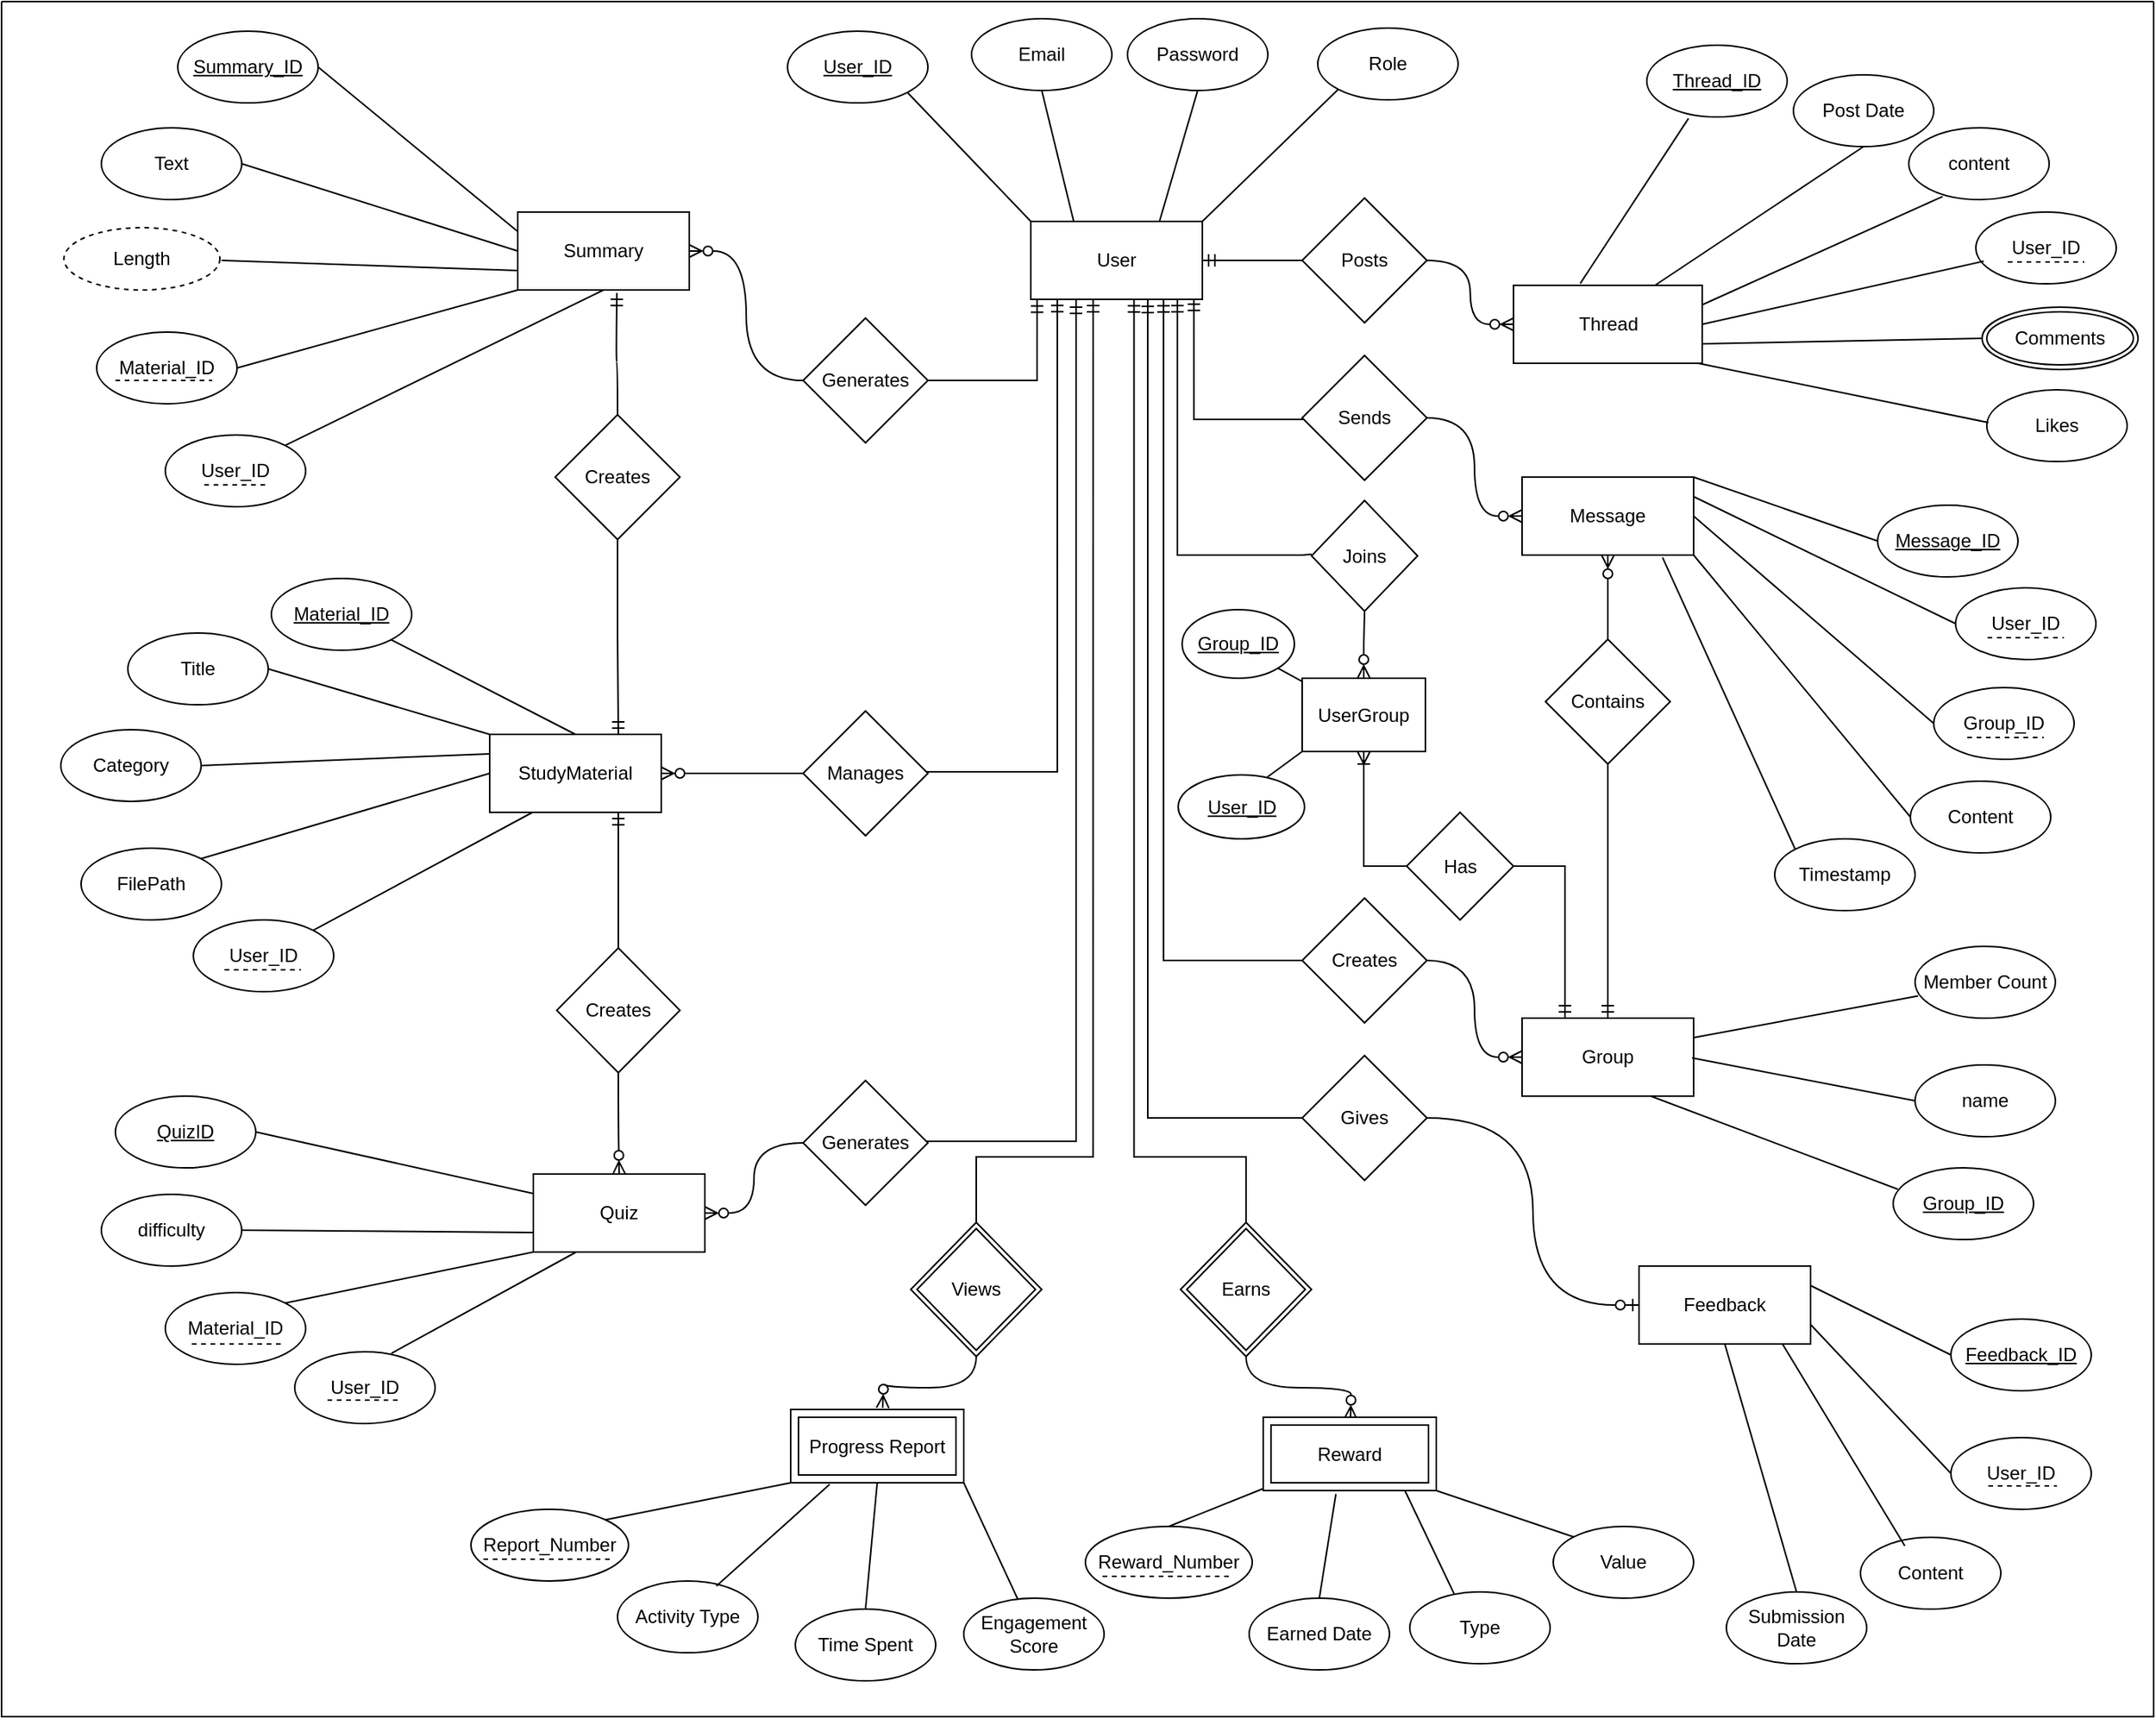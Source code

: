 <mxfile version="26.2.14">
  <diagram id="R2lEEEUBdFMjLlhIrx00" name="Page-1">
    <mxGraphModel dx="1892" dy="562" grid="0" gridSize="10" guides="1" tooltips="1" connect="1" arrows="1" fold="1" page="1" pageScale="1" pageWidth="850" pageHeight="1100" math="0" shadow="0" extFonts="Permanent Marker^https://fonts.googleapis.com/css?family=Permanent+Marker">
      <root>
        <mxCell id="0" />
        <mxCell id="1" parent="0" />
        <mxCell id="jKXEdhJsQPB0T8cpcpmc-20" style="edgeStyle=orthogonalEdgeStyle;rounded=0;orthogonalLoop=1;jettySize=auto;html=1;entryX=0.906;entryY=0.476;entryDx=0;entryDy=0;startArrow=ERmandOne;startFill=0;endArrow=none;endFill=0;exitX=0.136;exitY=1.017;exitDx=0;exitDy=0;exitPerimeter=0;entryPerimeter=0;" parent="1" target="jKXEdhJsQPB0T8cpcpmc-10" edge="1">
          <mxGeometry relative="1" as="geometry">
            <mxPoint x="-23.04" y="190.85" as="sourcePoint" />
            <mxPoint x="-108" y="510" as="targetPoint" />
            <Array as="points">
              <mxPoint x="-23" y="494" />
              <mxPoint x="-108" y="494" />
            </Array>
          </mxGeometry>
        </mxCell>
        <mxCell id="jKXEdhJsQPB0T8cpcpmc-22" style="edgeStyle=orthogonalEdgeStyle;rounded=0;orthogonalLoop=1;jettySize=auto;html=1;exitX=0.182;exitY=1.006;exitDx=0;exitDy=0;entryX=1;entryY=0.5;entryDx=0;entryDy=0;startArrow=ERmandOne;startFill=0;exitPerimeter=0;endArrow=none;endFill=0;" parent="1" edge="1">
          <mxGeometry relative="1" as="geometry">
            <Array as="points">
              <mxPoint x="-36" y="243" />
            </Array>
            <mxPoint x="-35.98" y="191.3" as="sourcePoint" />
            <mxPoint x="-120" y="243" as="targetPoint" />
          </mxGeometry>
        </mxCell>
        <mxCell id="jKXEdhJsQPB0T8cpcpmc-26" style="edgeStyle=orthogonalEdgeStyle;rounded=0;orthogonalLoop=1;jettySize=auto;html=1;exitX=0.878;exitY=0.983;exitDx=0;exitDy=0;startArrow=ERmandOne;startFill=0;endArrow=none;endFill=0;exitPerimeter=0;entryX=0;entryY=0.5;entryDx=0;entryDy=0;" parent="1" target="jKXEdhJsQPB0T8cpcpmc-11" edge="1">
          <mxGeometry relative="1" as="geometry">
            <mxPoint x="64.58" y="190.15" as="sourcePoint" />
            <mxPoint x="129" y="270" as="targetPoint" />
            <Array as="points">
              <mxPoint x="65" y="268" />
            </Array>
          </mxGeometry>
        </mxCell>
        <mxCell id="jKXEdhJsQPB0T8cpcpmc-28" style="edgeStyle=orthogonalEdgeStyle;rounded=0;orthogonalLoop=1;jettySize=auto;html=1;exitX=0.819;exitY=1.003;exitDx=0;exitDy=0;exitPerimeter=0;startArrow=ERmandOne;startFill=0;endArrow=none;endFill=0;" parent="1" target="jKXEdhJsQPB0T8cpcpmc-14" edge="1">
          <mxGeometry relative="1" as="geometry">
            <Array as="points">
              <mxPoint x="45" y="615" />
            </Array>
            <mxPoint x="45.09" y="191.15" as="sourcePoint" />
            <mxPoint x="125" y="615" as="targetPoint" />
          </mxGeometry>
        </mxCell>
        <mxCell id="jKXEdhJsQPB0T8cpcpmc-30" style="edgeStyle=orthogonalEdgeStyle;rounded=0;orthogonalLoop=1;jettySize=auto;html=1;startArrow=ERmandOne;startFill=0;endArrow=none;endFill=0;entryX=1;entryY=0;entryDx=0;entryDy=0;exitX=0.25;exitY=1;exitDx=0;exitDy=0;" parent="1" edge="1">
          <mxGeometry relative="1" as="geometry">
            <Array as="points">
              <mxPoint x="-13" y="190" />
              <mxPoint x="-11" y="190" />
              <mxPoint x="-11" y="731" />
              <mxPoint x="-137" y="731" />
            </Array>
            <mxPoint x="-11" y="204" as="sourcePoint" />
            <mxPoint x="-138" y="734" as="targetPoint" />
          </mxGeometry>
        </mxCell>
        <mxCell id="jKXEdhJsQPB0T8cpcpmc-31" style="edgeStyle=orthogonalEdgeStyle;rounded=0;orthogonalLoop=1;jettySize=auto;html=1;exitX=0.727;exitY=1.01;exitDx=0;exitDy=0;startArrow=ERmandOne;startFill=0;endArrow=none;endFill=0;exitPerimeter=0;" parent="1" target="jKXEdhJsQPB0T8cpcpmc-18" edge="1">
          <mxGeometry relative="1" as="geometry">
            <mxPoint x="34.97" y="191.5" as="sourcePoint" />
            <mxPoint x="129" y="718" as="targetPoint" />
            <Array as="points">
              <mxPoint x="35" y="716" />
            </Array>
          </mxGeometry>
        </mxCell>
        <mxCell id="jKXEdhJsQPB0T8cpcpmc-33" style="edgeStyle=orthogonalEdgeStyle;rounded=0;orthogonalLoop=1;jettySize=auto;html=1;entryX=0.5;entryY=0;entryDx=0;entryDy=0;startArrow=ERmandOne;startFill=0;exitX=0.363;exitY=1;exitDx=0;exitDy=0;endArrow=none;endFill=0;exitPerimeter=0;" parent="1" source="jKXEdhJsQPB0T8cpcpmc-1" target="VznqwO-0SXFQ0k9bwNJa-7" edge="1">
          <mxGeometry relative="1" as="geometry">
            <Array as="points">
              <mxPoint y="741" />
              <mxPoint x="-75" y="741" />
              <mxPoint x="-75" y="783" />
            </Array>
            <mxPoint y="195" as="sourcePoint" />
            <mxPoint x="-75" y="781" as="targetPoint" />
          </mxGeometry>
        </mxCell>
        <mxCell id="jKXEdhJsQPB0T8cpcpmc-34" style="edgeStyle=orthogonalEdgeStyle;rounded=0;orthogonalLoop=1;jettySize=auto;html=1;exitX=0.638;exitY=1.003;exitDx=0;exitDy=0;startArrow=ERmandOne;startFill=0;endArrow=none;endFill=0;exitPerimeter=0;" parent="1" edge="1">
          <mxGeometry relative="1" as="geometry">
            <Array as="points">
              <mxPoint x="26" y="741" />
              <mxPoint x="98" y="741" />
            </Array>
            <mxPoint x="26.18" y="191.15" as="sourcePoint" />
            <mxPoint x="98" y="783" as="targetPoint" />
          </mxGeometry>
        </mxCell>
        <mxCell id="jKXEdhJsQPB0T8cpcpmc-1" value="User" style="rounded=0;whiteSpace=wrap;html=1;" parent="1" vertex="1">
          <mxGeometry x="-40" y="141" width="110" height="50" as="geometry" />
        </mxCell>
        <mxCell id="jKXEdhJsQPB0T8cpcpmc-4" value="Message" style="rounded=0;whiteSpace=wrap;html=1;" parent="1" vertex="1">
          <mxGeometry x="275" y="305" width="110" height="50" as="geometry" />
        </mxCell>
        <mxCell id="O_Xi7BPwdJG2Z4PgSkja-32" style="edgeStyle=orthogonalEdgeStyle;rounded=0;orthogonalLoop=1;jettySize=auto;html=1;endArrow=ERmandOne;endFill=0;" parent="1" source="O_Xi7BPwdJG2Z4PgSkja-31" target="jKXEdhJsQPB0T8cpcpmc-5" edge="1">
          <mxGeometry relative="1" as="geometry" />
        </mxCell>
        <mxCell id="jKXEdhJsQPB0T8cpcpmc-5" value="Group" style="rounded=0;whiteSpace=wrap;html=1;" parent="1" vertex="1">
          <mxGeometry x="275" y="652" width="110" height="50" as="geometry" />
        </mxCell>
        <mxCell id="jKXEdhJsQPB0T8cpcpmc-6" value="Feedback" style="rounded=0;whiteSpace=wrap;html=1;" parent="1" vertex="1">
          <mxGeometry x="350" y="811" width="110" height="50" as="geometry" />
        </mxCell>
        <mxCell id="jKXEdhJsQPB0T8cpcpmc-7" value="Quiz" style="rounded=0;whiteSpace=wrap;html=1;" parent="1" vertex="1">
          <mxGeometry x="-359" y="752" width="110" height="50" as="geometry" />
        </mxCell>
        <mxCell id="jKXEdhJsQPB0T8cpcpmc-21" style="edgeStyle=orthogonalEdgeStyle;curved=1;rounded=0;orthogonalLoop=1;jettySize=auto;html=1;exitX=0;exitY=0.5;exitDx=0;exitDy=0;entryX=1;entryY=0.5;entryDx=0;entryDy=0;endArrow=ERzeroToMany;endFill=0;" parent="1" source="jKXEdhJsQPB0T8cpcpmc-10" target="jKXEdhJsQPB0T8cpcpmc-2" edge="1">
          <mxGeometry relative="1" as="geometry" />
        </mxCell>
        <mxCell id="jKXEdhJsQPB0T8cpcpmc-10" value="Manages" style="rhombus;whiteSpace=wrap;html=1;" parent="1" vertex="1">
          <mxGeometry x="-186" y="455" width="80" height="80" as="geometry" />
        </mxCell>
        <mxCell id="jKXEdhJsQPB0T8cpcpmc-27" style="edgeStyle=orthogonalEdgeStyle;curved=1;rounded=0;orthogonalLoop=1;jettySize=auto;html=1;exitX=1;exitY=0.5;exitDx=0;exitDy=0;entryX=0;entryY=0.5;entryDx=0;entryDy=0;endArrow=ERzeroToMany;endFill=0;" parent="1" source="jKXEdhJsQPB0T8cpcpmc-11" target="jKXEdhJsQPB0T8cpcpmc-4" edge="1">
          <mxGeometry relative="1" as="geometry" />
        </mxCell>
        <mxCell id="jKXEdhJsQPB0T8cpcpmc-11" value="Sends" style="rhombus;whiteSpace=wrap;html=1;" parent="1" vertex="1">
          <mxGeometry x="134" y="227" width="80" height="80" as="geometry" />
        </mxCell>
        <mxCell id="jKXEdhJsQPB0T8cpcpmc-40" style="edgeStyle=orthogonalEdgeStyle;curved=1;rounded=0;orthogonalLoop=1;jettySize=auto;html=1;exitX=0.5;exitY=1;exitDx=0;exitDy=0;entryX=0.5;entryY=0;entryDx=0;entryDy=0;endArrow=ERzeroToMany;endFill=0;" parent="1" source="jKXEdhJsQPB0T8cpcpmc-12" target="jKXEdhJsQPB0T8cpcpmc-7" edge="1">
          <mxGeometry relative="1" as="geometry" />
        </mxCell>
        <mxCell id="jKXEdhJsQPB0T8cpcpmc-12" value="Creates" style="rhombus;whiteSpace=wrap;html=1;" parent="1" vertex="1">
          <mxGeometry x="-344" y="607" width="79" height="80" as="geometry" />
        </mxCell>
        <mxCell id="O_Xi7BPwdJG2Z4PgSkja-25" style="edgeStyle=orthogonalEdgeStyle;rounded=0;orthogonalLoop=1;jettySize=auto;html=1;entryX=0.75;entryY=0;entryDx=0;entryDy=0;endArrow=ERmandOne;endFill=0;exitX=0.5;exitY=1;exitDx=0;exitDy=0;" parent="1" source="jKXEdhJsQPB0T8cpcpmc-13" target="jKXEdhJsQPB0T8cpcpmc-2" edge="1">
          <mxGeometry relative="1" as="geometry">
            <mxPoint x="-238.286" y="321.952" as="targetPoint" />
          </mxGeometry>
        </mxCell>
        <mxCell id="jKXEdhJsQPB0T8cpcpmc-13" value="Creates" style="rhombus;whiteSpace=wrap;html=1;" parent="1" vertex="1">
          <mxGeometry x="-345" y="265" width="80" height="80" as="geometry" />
        </mxCell>
        <mxCell id="jKXEdhJsQPB0T8cpcpmc-29" style="edgeStyle=orthogonalEdgeStyle;curved=1;rounded=0;orthogonalLoop=1;jettySize=auto;html=1;exitX=1;exitY=0.5;exitDx=0;exitDy=0;entryX=0;entryY=0.5;entryDx=0;entryDy=0;endArrow=ERzeroToMany;endFill=0;" parent="1" source="jKXEdhJsQPB0T8cpcpmc-14" target="jKXEdhJsQPB0T8cpcpmc-5" edge="1">
          <mxGeometry relative="1" as="geometry" />
        </mxCell>
        <mxCell id="jKXEdhJsQPB0T8cpcpmc-14" value="Creates" style="rhombus;whiteSpace=wrap;html=1;" parent="1" vertex="1">
          <mxGeometry x="134" y="575" width="80" height="80" as="geometry" />
        </mxCell>
        <mxCell id="jKXEdhJsQPB0T8cpcpmc-23" style="edgeStyle=orthogonalEdgeStyle;curved=1;rounded=0;orthogonalLoop=1;jettySize=auto;html=1;exitX=0;exitY=0.5;exitDx=0;exitDy=0;entryX=1;entryY=0.5;entryDx=0;entryDy=0;endArrow=ERzeroToMany;endFill=0;" parent="1" source="jKXEdhJsQPB0T8cpcpmc-15" target="jKXEdhJsQPB0T8cpcpmc-3" edge="1">
          <mxGeometry relative="1" as="geometry" />
        </mxCell>
        <mxCell id="jKXEdhJsQPB0T8cpcpmc-15" value="Generates" style="rhombus;whiteSpace=wrap;html=1;" parent="1" vertex="1">
          <mxGeometry x="-186" y="203" width="80" height="80" as="geometry" />
        </mxCell>
        <mxCell id="jKXEdhJsQPB0T8cpcpmc-36" style="edgeStyle=orthogonalEdgeStyle;curved=1;rounded=0;orthogonalLoop=1;jettySize=auto;html=1;exitX=0.5;exitY=1;exitDx=0;exitDy=0;entryX=0.5;entryY=0;entryDx=0;entryDy=0;endArrow=ERzeroToMany;endFill=0;" parent="1" source="VznqwO-0SXFQ0k9bwNJa-7" edge="1">
          <mxGeometry relative="1" as="geometry">
            <mxPoint x="-75" y="861" as="sourcePoint" />
            <mxPoint x="-135" y="902" as="targetPoint" />
          </mxGeometry>
        </mxCell>
        <mxCell id="jKXEdhJsQPB0T8cpcpmc-41" style="edgeStyle=orthogonalEdgeStyle;curved=1;rounded=0;orthogonalLoop=1;jettySize=auto;html=1;exitX=0;exitY=0.5;exitDx=0;exitDy=0;entryX=1;entryY=0.5;entryDx=0;entryDy=0;endArrow=ERzeroToMany;endFill=0;" parent="1" source="jKXEdhJsQPB0T8cpcpmc-17" target="jKXEdhJsQPB0T8cpcpmc-7" edge="1">
          <mxGeometry relative="1" as="geometry" />
        </mxCell>
        <mxCell id="jKXEdhJsQPB0T8cpcpmc-17" value="Generates" style="rhombus;whiteSpace=wrap;html=1;" parent="1" vertex="1">
          <mxGeometry x="-186" y="692" width="80" height="80" as="geometry" />
        </mxCell>
        <mxCell id="jKXEdhJsQPB0T8cpcpmc-42" style="edgeStyle=orthogonalEdgeStyle;curved=1;rounded=0;orthogonalLoop=1;jettySize=auto;html=1;exitX=1;exitY=0.5;exitDx=0;exitDy=0;entryX=0;entryY=0.5;entryDx=0;entryDy=0;endArrow=ERzeroToOne;endFill=0;" parent="1" source="jKXEdhJsQPB0T8cpcpmc-18" target="jKXEdhJsQPB0T8cpcpmc-6" edge="1">
          <mxGeometry relative="1" as="geometry" />
        </mxCell>
        <mxCell id="jKXEdhJsQPB0T8cpcpmc-18" value="Gives" style="rhombus;whiteSpace=wrap;html=1;" parent="1" vertex="1">
          <mxGeometry x="134" y="676" width="80" height="80" as="geometry" />
        </mxCell>
        <mxCell id="jKXEdhJsQPB0T8cpcpmc-35" style="edgeStyle=orthogonalEdgeStyle;curved=1;rounded=0;orthogonalLoop=1;jettySize=auto;html=1;exitX=0.5;exitY=1;exitDx=0;exitDy=0;entryX=0.5;entryY=0;entryDx=0;entryDy=0;endArrow=ERzeroToMany;endFill=0;" parent="1" source="VznqwO-0SXFQ0k9bwNJa-6" edge="1">
          <mxGeometry relative="1" as="geometry">
            <mxPoint x="102" y="861" as="sourcePoint" />
            <mxPoint x="165" y="909" as="targetPoint" />
          </mxGeometry>
        </mxCell>
        <mxCell id="jKXEdhJsQPB0T8cpcpmc-39" style="edgeStyle=orthogonalEdgeStyle;curved=1;rounded=0;orthogonalLoop=1;jettySize=auto;html=1;exitX=0.5;exitY=0;exitDx=0;exitDy=0;entryX=0.578;entryY=1.038;entryDx=0;entryDy=0;endArrow=ERmandOne;endFill=0;entryPerimeter=0;" parent="1" source="jKXEdhJsQPB0T8cpcpmc-13" target="jKXEdhJsQPB0T8cpcpmc-3" edge="1">
          <mxGeometry relative="1" as="geometry">
            <Array as="points">
              <mxPoint x="-306" y="231" />
              <mxPoint x="-324" y="231" />
            </Array>
          </mxGeometry>
        </mxCell>
        <mxCell id="jKXEdhJsQPB0T8cpcpmc-43" value="&lt;u&gt;User_ID&lt;/u&gt;" style="ellipse;whiteSpace=wrap;html=1;" parent="1" vertex="1">
          <mxGeometry x="-196" y="19" width="90" height="46" as="geometry" />
        </mxCell>
        <mxCell id="jKXEdhJsQPB0T8cpcpmc-45" value="Email" style="ellipse;whiteSpace=wrap;html=1;" parent="1" vertex="1">
          <mxGeometry x="-78" y="11" width="90" height="46" as="geometry" />
        </mxCell>
        <mxCell id="jKXEdhJsQPB0T8cpcpmc-46" value="Password" style="ellipse;whiteSpace=wrap;html=1;" parent="1" vertex="1">
          <mxGeometry x="22" y="11" width="90" height="46" as="geometry" />
        </mxCell>
        <mxCell id="jKXEdhJsQPB0T8cpcpmc-49" value="" style="endArrow=none;html=1;rounded=0;curved=1;exitX=1;exitY=1;exitDx=0;exitDy=0;entryX=0;entryY=0;entryDx=0;entryDy=0;" parent="1" source="jKXEdhJsQPB0T8cpcpmc-43" target="jKXEdhJsQPB0T8cpcpmc-1" edge="1">
          <mxGeometry width="50" height="50" relative="1" as="geometry">
            <mxPoint x="-320" y="211" as="sourcePoint" />
            <mxPoint x="-35" y="147" as="targetPoint" />
          </mxGeometry>
        </mxCell>
        <mxCell id="jKXEdhJsQPB0T8cpcpmc-51" value="" style="endArrow=none;html=1;rounded=0;curved=1;exitX=0.5;exitY=1;exitDx=0;exitDy=0;entryX=0.25;entryY=0;entryDx=0;entryDy=0;" parent="1" source="jKXEdhJsQPB0T8cpcpmc-45" target="jKXEdhJsQPB0T8cpcpmc-1" edge="1">
          <mxGeometry width="50" height="50" relative="1" as="geometry">
            <mxPoint x="-21" y="80" as="sourcePoint" />
            <mxPoint y="121" as="targetPoint" />
          </mxGeometry>
        </mxCell>
        <mxCell id="jKXEdhJsQPB0T8cpcpmc-52" value="" style="endArrow=none;html=1;rounded=0;curved=1;exitX=0.5;exitY=1;exitDx=0;exitDy=0;entryX=0.75;entryY=0;entryDx=0;entryDy=0;" parent="1" source="jKXEdhJsQPB0T8cpcpmc-46" target="jKXEdhJsQPB0T8cpcpmc-1" edge="1">
          <mxGeometry width="50" height="50" relative="1" as="geometry">
            <mxPoint x="30.9" y="55.35" as="sourcePoint" />
            <mxPoint x="30" y="121" as="targetPoint" />
          </mxGeometry>
        </mxCell>
        <mxCell id="jKXEdhJsQPB0T8cpcpmc-74" value="&lt;u&gt;QuizID&lt;/u&gt;" style="ellipse;whiteSpace=wrap;html=1;" parent="1" vertex="1">
          <mxGeometry x="-627" y="702" width="90" height="46" as="geometry" />
        </mxCell>
        <mxCell id="jKXEdhJsQPB0T8cpcpmc-75" value="difficulty" style="ellipse;whiteSpace=wrap;html=1;" parent="1" vertex="1">
          <mxGeometry x="-636" y="765" width="90" height="46" as="geometry" />
        </mxCell>
        <mxCell id="jKXEdhJsQPB0T8cpcpmc-76" value="User_ID" style="ellipse;whiteSpace=wrap;html=1;" parent="1" vertex="1">
          <mxGeometry x="-512" y="866" width="90" height="46" as="geometry" />
        </mxCell>
        <mxCell id="jKXEdhJsQPB0T8cpcpmc-77" value="Material_ID" style="ellipse;whiteSpace=wrap;html=1;" parent="1" vertex="1">
          <mxGeometry x="-595" y="828" width="90" height="46" as="geometry" />
        </mxCell>
        <mxCell id="jKXEdhJsQPB0T8cpcpmc-82" value="Time Spent" style="ellipse;whiteSpace=wrap;html=1;" parent="1" vertex="1">
          <mxGeometry x="-191" y="1031" width="90" height="46" as="geometry" />
        </mxCell>
        <mxCell id="jKXEdhJsQPB0T8cpcpmc-83" value="Report_Number" style="ellipse;whiteSpace=wrap;html=1;" parent="1" vertex="1">
          <mxGeometry x="-399" y="967" width="101" height="46" as="geometry" />
        </mxCell>
        <mxCell id="jKXEdhJsQPB0T8cpcpmc-84" value="Reward_Number" style="ellipse;whiteSpace=wrap;html=1;" parent="1" vertex="1">
          <mxGeometry x="-5" y="978" width="107" height="46" as="geometry" />
        </mxCell>
        <mxCell id="jKXEdhJsQPB0T8cpcpmc-88" value="Type" style="ellipse;whiteSpace=wrap;html=1;" parent="1" vertex="1">
          <mxGeometry x="203" y="1020" width="90" height="46" as="geometry" />
        </mxCell>
        <mxCell id="jKXEdhJsQPB0T8cpcpmc-89" value="Value" style="ellipse;whiteSpace=wrap;html=1;" parent="1" vertex="1">
          <mxGeometry x="295" y="978" width="90" height="46" as="geometry" />
        </mxCell>
        <mxCell id="jKXEdhJsQPB0T8cpcpmc-90" value="&lt;u&gt;Feedback_ID&lt;/u&gt;" style="ellipse;whiteSpace=wrap;html=1;" parent="1" vertex="1">
          <mxGeometry x="550" y="845" width="90" height="46" as="geometry" />
        </mxCell>
        <mxCell id="jKXEdhJsQPB0T8cpcpmc-91" value="User_ID" style="ellipse;whiteSpace=wrap;html=1;" parent="1" vertex="1">
          <mxGeometry x="550" y="921" width="90" height="46" as="geometry" />
        </mxCell>
        <mxCell id="jKXEdhJsQPB0T8cpcpmc-92" value="Content" style="ellipse;whiteSpace=wrap;html=1;" parent="1" vertex="1">
          <mxGeometry x="492" y="985" width="90" height="46" as="geometry" />
        </mxCell>
        <mxCell id="jKXEdhJsQPB0T8cpcpmc-93" value="Submission Date" style="ellipse;whiteSpace=wrap;html=1;" parent="1" vertex="1">
          <mxGeometry x="406" y="1020" width="90" height="46" as="geometry" />
        </mxCell>
        <mxCell id="jKXEdhJsQPB0T8cpcpmc-95" value="&lt;u&gt;Group_ID&lt;/u&gt;" style="ellipse;whiteSpace=wrap;html=1;" parent="1" vertex="1">
          <mxGeometry x="513" y="748" width="90" height="46" as="geometry" />
        </mxCell>
        <mxCell id="jKXEdhJsQPB0T8cpcpmc-96" value="name" style="ellipse;whiteSpace=wrap;html=1;" parent="1" vertex="1">
          <mxGeometry x="527" y="682" width="90" height="46" as="geometry" />
        </mxCell>
        <mxCell id="jKXEdhJsQPB0T8cpcpmc-98" value="Content" style="ellipse;whiteSpace=wrap;html=1;" parent="1" vertex="1">
          <mxGeometry x="524" y="500" width="90" height="46" as="geometry" />
        </mxCell>
        <mxCell id="jKXEdhJsQPB0T8cpcpmc-99" value="Timestamp" style="ellipse;whiteSpace=wrap;html=1;" parent="1" vertex="1">
          <mxGeometry x="437" y="537" width="90" height="46" as="geometry" />
        </mxCell>
        <mxCell id="jKXEdhJsQPB0T8cpcpmc-100" value="&lt;u&gt;Message_ID&lt;/u&gt;" style="ellipse;whiteSpace=wrap;html=1;" parent="1" vertex="1">
          <mxGeometry x="503" y="323" width="90" height="46" as="geometry" />
        </mxCell>
        <mxCell id="jKXEdhJsQPB0T8cpcpmc-102" value="Group_ID" style="ellipse;whiteSpace=wrap;html=1;" parent="1" vertex="1">
          <mxGeometry x="539" y="440" width="90" height="46" as="geometry" />
        </mxCell>
        <mxCell id="jKXEdhJsQPB0T8cpcpmc-103" value="" style="endArrow=none;html=1;rounded=0;curved=1;entryX=0;entryY=0.25;entryDx=0;entryDy=0;exitX=1;exitY=0.5;exitDx=0;exitDy=0;" parent="1" source="jKXEdhJsQPB0T8cpcpmc-74" target="jKXEdhJsQPB0T8cpcpmc-7" edge="1">
          <mxGeometry width="50" height="50" relative="1" as="geometry">
            <mxPoint x="-445.18" y="838" as="sourcePoint" />
            <mxPoint x="-344.18" y="741" as="targetPoint" />
          </mxGeometry>
        </mxCell>
        <mxCell id="jKXEdhJsQPB0T8cpcpmc-104" value="" style="endArrow=none;html=1;rounded=0;curved=1;entryX=0;entryY=0.75;entryDx=0;entryDy=0;exitX=1;exitY=0.5;exitDx=0;exitDy=0;" parent="1" source="jKXEdhJsQPB0T8cpcpmc-75" target="jKXEdhJsQPB0T8cpcpmc-7" edge="1">
          <mxGeometry width="50" height="50" relative="1" as="geometry">
            <mxPoint x="-410" y="797" as="sourcePoint" />
            <mxPoint x="-380" y="787" as="targetPoint" />
          </mxGeometry>
        </mxCell>
        <mxCell id="jKXEdhJsQPB0T8cpcpmc-105" value="" style="endArrow=none;html=1;rounded=0;curved=1;entryX=0;entryY=1;entryDx=0;entryDy=0;exitX=1;exitY=0;exitDx=0;exitDy=0;" parent="1" source="jKXEdhJsQPB0T8cpcpmc-77" target="jKXEdhJsQPB0T8cpcpmc-7" edge="1">
          <mxGeometry width="50" height="50" relative="1" as="geometry">
            <mxPoint x="-470" y="784.5" as="sourcePoint" />
            <mxPoint x="-350" y="768.5" as="targetPoint" />
          </mxGeometry>
        </mxCell>
        <mxCell id="jKXEdhJsQPB0T8cpcpmc-106" value="" style="endArrow=none;html=1;rounded=0;curved=1;entryX=0.25;entryY=1;entryDx=0;entryDy=0;" parent="1" target="jKXEdhJsQPB0T8cpcpmc-7" edge="1">
          <mxGeometry width="50" height="50" relative="1" as="geometry">
            <mxPoint x="-450" y="867" as="sourcePoint" />
            <mxPoint x="-315" y="764" as="targetPoint" />
          </mxGeometry>
        </mxCell>
        <mxCell id="jKXEdhJsQPB0T8cpcpmc-113" value="" style="endArrow=none;html=1;rounded=0;curved=1;exitX=1;exitY=0;exitDx=0;exitDy=0;entryX=0;entryY=1;entryDx=0;entryDy=0;" parent="1" source="jKXEdhJsQPB0T8cpcpmc-83" target="VznqwO-0SXFQ0k9bwNJa-8" edge="1">
          <mxGeometry width="50" height="50" relative="1" as="geometry">
            <mxPoint x="-275" y="1005" as="sourcePoint" />
            <mxPoint x="-190" y="951" as="targetPoint" />
          </mxGeometry>
        </mxCell>
        <mxCell id="jKXEdhJsQPB0T8cpcpmc-114" value="" style="endArrow=none;html=1;rounded=0;curved=1;exitX=0.5;exitY=0;exitDx=0;exitDy=0;entryX=0.5;entryY=1;entryDx=0;entryDy=0;" parent="1" source="jKXEdhJsQPB0T8cpcpmc-82" target="VznqwO-0SXFQ0k9bwNJa-8" edge="1">
          <mxGeometry width="50" height="50" relative="1" as="geometry">
            <mxPoint x="-245" y="1036.5" as="sourcePoint" />
            <mxPoint x="-98" y="953" as="targetPoint" />
          </mxGeometry>
        </mxCell>
        <mxCell id="jKXEdhJsQPB0T8cpcpmc-115" value="" style="endArrow=none;html=1;rounded=0;curved=1;exitX=0.5;exitY=0;exitDx=0;exitDy=0;" parent="1" source="jKXEdhJsQPB0T8cpcpmc-84" target="VznqwO-0SXFQ0k9bwNJa-4" edge="1">
          <mxGeometry width="50" height="50" relative="1" as="geometry">
            <mxPoint x="-130" y="1045" as="sourcePoint" />
            <mxPoint x="123.42" y="960.45" as="targetPoint" />
          </mxGeometry>
        </mxCell>
        <mxCell id="jKXEdhJsQPB0T8cpcpmc-118" value="" style="endArrow=none;html=1;rounded=0;curved=1;exitX=0.319;exitY=0.039;exitDx=0;exitDy=0;entryX=0.808;entryY=0.947;entryDx=0;entryDy=0;entryPerimeter=0;exitPerimeter=0;" parent="1" source="jKXEdhJsQPB0T8cpcpmc-88" target="VznqwO-0SXFQ0k9bwNJa-4" edge="1">
          <mxGeometry width="50" height="50" relative="1" as="geometry">
            <mxPoint x="222" y="1045" as="sourcePoint" />
            <mxPoint x="220" y="946.5" as="targetPoint" />
          </mxGeometry>
        </mxCell>
        <mxCell id="jKXEdhJsQPB0T8cpcpmc-119" value="" style="endArrow=none;html=1;rounded=0;curved=1;exitX=0;exitY=0;exitDx=0;exitDy=0;entryX=1;entryY=1;entryDx=0;entryDy=0;" parent="1" source="jKXEdhJsQPB0T8cpcpmc-89" target="VznqwO-0SXFQ0k9bwNJa-4" edge="1">
          <mxGeometry width="50" height="50" relative="1" as="geometry">
            <mxPoint x="297" y="987" as="sourcePoint" />
            <mxPoint x="220" y="921.5" as="targetPoint" />
          </mxGeometry>
        </mxCell>
        <mxCell id="jKXEdhJsQPB0T8cpcpmc-121" value="" style="endArrow=none;html=1;rounded=0;curved=1;exitX=0.5;exitY=0;exitDx=0;exitDy=0;entryX=0.5;entryY=1;entryDx=0;entryDy=0;" parent="1" source="jKXEdhJsQPB0T8cpcpmc-93" target="jKXEdhJsQPB0T8cpcpmc-6" edge="1">
          <mxGeometry width="50" height="50" relative="1" as="geometry">
            <mxPoint x="437" y="975" as="sourcePoint" />
            <mxPoint x="410" y="871" as="targetPoint" />
          </mxGeometry>
        </mxCell>
        <mxCell id="jKXEdhJsQPB0T8cpcpmc-122" value="" style="endArrow=none;html=1;rounded=0;curved=1;exitX=0.316;exitY=0.119;exitDx=0;exitDy=0;entryX=1;entryY=1;entryDx=0;entryDy=0;exitPerimeter=0;" parent="1" source="jKXEdhJsQPB0T8cpcpmc-92" edge="1">
          <mxGeometry width="50" height="50" relative="1" as="geometry">
            <mxPoint x="487.306" y="991.673" as="sourcePoint" />
            <mxPoint x="442" y="861" as="targetPoint" />
          </mxGeometry>
        </mxCell>
        <mxCell id="jKXEdhJsQPB0T8cpcpmc-123" value="" style="endArrow=none;html=1;rounded=0;curved=1;exitX=0;exitY=0.5;exitDx=0;exitDy=0;entryX=1;entryY=0.75;entryDx=0;entryDy=0;" parent="1" source="jKXEdhJsQPB0T8cpcpmc-91" target="jKXEdhJsQPB0T8cpcpmc-6" edge="1">
          <mxGeometry width="50" height="50" relative="1" as="geometry">
            <mxPoint x="559.86" y="934.62" as="sourcePoint" />
            <mxPoint x="463.86" y="853.62" as="targetPoint" />
          </mxGeometry>
        </mxCell>
        <mxCell id="jKXEdhJsQPB0T8cpcpmc-124" value="" style="endArrow=none;html=1;rounded=0;curved=1;exitX=0;exitY=0.5;exitDx=0;exitDy=0;entryX=1;entryY=0.25;entryDx=0;entryDy=0;" parent="1" source="jKXEdhJsQPB0T8cpcpmc-90" target="jKXEdhJsQPB0T8cpcpmc-6" edge="1">
          <mxGeometry width="50" height="50" relative="1" as="geometry">
            <mxPoint x="540" y="871" as="sourcePoint" />
            <mxPoint x="460" y="810" as="targetPoint" />
          </mxGeometry>
        </mxCell>
        <mxCell id="jKXEdhJsQPB0T8cpcpmc-125" value="" style="endArrow=none;html=1;rounded=0;curved=1;exitX=0;exitY=0;exitDx=0;exitDy=0;entryX=0.819;entryY=1.031;entryDx=0;entryDy=0;entryPerimeter=0;" parent="1" source="jKXEdhJsQPB0T8cpcpmc-99" target="jKXEdhJsQPB0T8cpcpmc-4" edge="1">
          <mxGeometry width="50" height="50" relative="1" as="geometry">
            <mxPoint x="338.5" y="571.5" as="sourcePoint" />
            <mxPoint x="285.5" y="561.5" as="targetPoint" />
          </mxGeometry>
        </mxCell>
        <mxCell id="jKXEdhJsQPB0T8cpcpmc-126" value="" style="endArrow=none;html=1;rounded=0;curved=1;exitX=0;exitY=0.5;exitDx=0;exitDy=0;entryX=1;entryY=1;entryDx=0;entryDy=0;" parent="1" source="jKXEdhJsQPB0T8cpcpmc-98" target="jKXEdhJsQPB0T8cpcpmc-4" edge="1">
          <mxGeometry width="50" height="50" relative="1" as="geometry">
            <mxPoint x="449.65" y="582.35" as="sourcePoint" />
            <mxPoint x="368.65" y="501.35" as="targetPoint" />
          </mxGeometry>
        </mxCell>
        <mxCell id="jKXEdhJsQPB0T8cpcpmc-128" value="" style="endArrow=none;html=1;rounded=0;curved=1;exitX=0;exitY=0.5;exitDx=0;exitDy=0;entryX=1;entryY=0.25;entryDx=0;entryDy=0;" parent="1" source="jKXEdhJsQPB0T8cpcpmc-96" edge="1">
          <mxGeometry width="50" height="50" relative="1" as="geometry">
            <mxPoint x="531.832" y="699.916" as="sourcePoint" />
            <mxPoint x="384" y="677.5" as="targetPoint" />
          </mxGeometry>
        </mxCell>
        <mxCell id="jKXEdhJsQPB0T8cpcpmc-129" value="" style="endArrow=none;html=1;rounded=0;curved=1;exitX=0.033;exitY=0.299;exitDx=0;exitDy=0;entryX=0.75;entryY=1;entryDx=0;entryDy=0;exitPerimeter=0;" parent="1" source="jKXEdhJsQPB0T8cpcpmc-95" target="jKXEdhJsQPB0T8cpcpmc-5" edge="1">
          <mxGeometry width="50" height="50" relative="1" as="geometry">
            <mxPoint x="456.65" y="556.65" as="sourcePoint" />
            <mxPoint x="360.65" y="583.65" as="targetPoint" />
          </mxGeometry>
        </mxCell>
        <mxCell id="jKXEdhJsQPB0T8cpcpmc-130" value="" style="endArrow=none;html=1;rounded=0;curved=1;exitX=0;exitY=0.5;exitDx=0;exitDy=0;entryX=1;entryY=0.5;entryDx=0;entryDy=0;" parent="1" source="jKXEdhJsQPB0T8cpcpmc-102" target="jKXEdhJsQPB0T8cpcpmc-4" edge="1">
          <mxGeometry width="50" height="50" relative="1" as="geometry">
            <mxPoint x="338.57" y="360.82" as="sourcePoint" />
            <mxPoint x="285.57" y="420.82" as="targetPoint" />
          </mxGeometry>
        </mxCell>
        <mxCell id="jKXEdhJsQPB0T8cpcpmc-131" value="" style="endArrow=none;html=1;rounded=0;curved=1;exitX=0;exitY=0.5;exitDx=0;exitDy=0;entryX=1;entryY=0.25;entryDx=0;entryDy=0;" parent="1" source="jKXEdhJsQPB0T8cpcpmc-101" target="jKXEdhJsQPB0T8cpcpmc-4" edge="1">
          <mxGeometry width="50" height="50" relative="1" as="geometry">
            <mxPoint x="587.306" y="412.327" as="sourcePoint" />
            <mxPoint x="385" y="383" as="targetPoint" />
          </mxGeometry>
        </mxCell>
        <mxCell id="jKXEdhJsQPB0T8cpcpmc-132" value="" style="endArrow=none;html=1;rounded=0;curved=1;exitX=0;exitY=0.5;exitDx=0;exitDy=0;entryX=1;entryY=0;entryDx=0;entryDy=0;" parent="1" source="jKXEdhJsQPB0T8cpcpmc-100" target="jKXEdhJsQPB0T8cpcpmc-4" edge="1">
          <mxGeometry width="50" height="50" relative="1" as="geometry">
            <mxPoint x="326" y="215" as="sourcePoint" />
            <mxPoint x="232" y="246" as="targetPoint" />
          </mxGeometry>
        </mxCell>
        <mxCell id="t7ayN9mDKsQhdJTZLksP-2" value="" style="endArrow=none;html=1;rounded=0;curved=1;exitX=0.5;exitY=0;exitDx=0;exitDy=0;entryX=0.42;entryY=1.046;entryDx=0;entryDy=0;entryPerimeter=0;" parent="1" source="t7ayN9mDKsQhdJTZLksP-13" target="VznqwO-0SXFQ0k9bwNJa-4" edge="1">
          <mxGeometry width="50" height="50" relative="1" as="geometry">
            <mxPoint x="15" y="980" as="sourcePoint" />
            <mxPoint x="161" y="951" as="targetPoint" />
          </mxGeometry>
        </mxCell>
        <mxCell id="t7ayN9mDKsQhdJTZLksP-13" value="Earned Date" style="ellipse;whiteSpace=wrap;html=1;" parent="1" vertex="1">
          <mxGeometry x="100" y="1024" width="90" height="46" as="geometry" />
        </mxCell>
        <mxCell id="t7ayN9mDKsQhdJTZLksP-41" value="" style="swimlane;startSize=0;movable=0;resizable=0;rotatable=0;deletable=0;editable=0;locked=1;connectable=0;" parent="1" vertex="1">
          <mxGeometry x="-700" width="1380" height="1100" as="geometry" />
        </mxCell>
        <mxCell id="O_Xi7BPwdJG2Z4PgSkja-4" value="Thread" style="rounded=0;whiteSpace=wrap;html=1;" parent="1" vertex="1">
          <mxGeometry x="269.5" y="182" width="121" height="50" as="geometry" />
        </mxCell>
        <mxCell id="O_Xi7BPwdJG2Z4PgSkja-5" value="&lt;u&gt;Thread_ID&lt;/u&gt;" style="ellipse;whiteSpace=wrap;html=1;" parent="1" vertex="1">
          <mxGeometry x="355" y="28" width="90" height="46" as="geometry" />
        </mxCell>
        <mxCell id="O_Xi7BPwdJG2Z4PgSkja-6" value="User_ID" style="ellipse;whiteSpace=wrap;html=1;" parent="1" vertex="1">
          <mxGeometry x="566" y="135" width="90" height="46" as="geometry" />
        </mxCell>
        <mxCell id="O_Xi7BPwdJG2Z4PgSkja-7" value="Post Date" style="ellipse;whiteSpace=wrap;html=1;" parent="1" vertex="1">
          <mxGeometry x="449" y="47" width="90" height="46" as="geometry" />
        </mxCell>
        <mxCell id="O_Xi7BPwdJG2Z4PgSkja-8" value="content" style="ellipse;whiteSpace=wrap;html=1;" parent="1" vertex="1">
          <mxGeometry x="523" y="81" width="90" height="46" as="geometry" />
        </mxCell>
        <mxCell id="O_Xi7BPwdJG2Z4PgSkja-9" value="Likes" style="ellipse;whiteSpace=wrap;html=1;" parent="1" vertex="1">
          <mxGeometry x="573" y="249" width="90" height="46" as="geometry" />
        </mxCell>
        <mxCell id="O_Xi7BPwdJG2Z4PgSkja-12" value="" style="endArrow=none;html=1;rounded=0;curved=1;entryX=0.354;entryY=-0.024;entryDx=0;entryDy=0;exitX=0.297;exitY=1.02;exitDx=0;exitDy=0;entryPerimeter=0;exitPerimeter=0;" parent="1" source="O_Xi7BPwdJG2Z4PgSkja-5" target="O_Xi7BPwdJG2Z4PgSkja-4" edge="1">
          <mxGeometry width="50" height="50" relative="1" as="geometry">
            <mxPoint x="184.82" y="-86" as="sourcePoint" />
            <mxPoint x="285.82" y="-183" as="targetPoint" />
          </mxGeometry>
        </mxCell>
        <mxCell id="O_Xi7BPwdJG2Z4PgSkja-13" value="" style="endArrow=none;html=1;rounded=0;curved=1;entryX=1;entryY=0.5;entryDx=0;entryDy=0;exitX=0.056;exitY=0.685;exitDx=0;exitDy=0;exitPerimeter=0;" parent="1" source="O_Xi7BPwdJG2Z4PgSkja-6" target="O_Xi7BPwdJG2Z4PgSkja-4" edge="1">
          <mxGeometry width="50" height="50" relative="1" as="geometry">
            <mxPoint x="220" y="-127" as="sourcePoint" />
            <mxPoint x="250" y="-137" as="targetPoint" />
          </mxGeometry>
        </mxCell>
        <mxCell id="O_Xi7BPwdJG2Z4PgSkja-14" value="" style="endArrow=none;html=1;rounded=0;curved=1;entryX=1;entryY=0.25;entryDx=0;entryDy=0;exitX=0.241;exitY=0.957;exitDx=0;exitDy=0;exitPerimeter=0;" parent="1" source="O_Xi7BPwdJG2Z4PgSkja-8" target="O_Xi7BPwdJG2Z4PgSkja-4" edge="1">
          <mxGeometry width="50" height="50" relative="1" as="geometry">
            <mxPoint x="160" y="-139.5" as="sourcePoint" />
            <mxPoint x="280" y="-155.5" as="targetPoint" />
          </mxGeometry>
        </mxCell>
        <mxCell id="O_Xi7BPwdJG2Z4PgSkja-15" value="" style="endArrow=none;html=1;rounded=0;curved=1;entryX=0.75;entryY=0;entryDx=0;entryDy=0;exitX=0.5;exitY=1;exitDx=0;exitDy=0;" parent="1" source="O_Xi7BPwdJG2Z4PgSkja-7" target="O_Xi7BPwdJG2Z4PgSkja-4" edge="1">
          <mxGeometry width="50" height="50" relative="1" as="geometry">
            <mxPoint x="384.27" y="104.378" as="sourcePoint" />
            <mxPoint x="372.866" y="178.05" as="targetPoint" />
          </mxGeometry>
        </mxCell>
        <mxCell id="O_Xi7BPwdJG2Z4PgSkja-16" value="" style="endArrow=none;html=1;rounded=0;curved=1;entryX=1;entryY=0.75;entryDx=0;entryDy=0;exitX=0;exitY=0.5;exitDx=0;exitDy=0;" parent="1" source="VznqwO-0SXFQ0k9bwNJa-37" target="O_Xi7BPwdJG2Z4PgSkja-4" edge="1">
          <mxGeometry width="50" height="50" relative="1" as="geometry">
            <mxPoint x="578.86" y="226.234" as="sourcePoint" />
            <mxPoint x="341.18" y="-169.37" as="targetPoint" />
          </mxGeometry>
        </mxCell>
        <mxCell id="O_Xi7BPwdJG2Z4PgSkja-18" value="" style="endArrow=none;html=1;rounded=0;curved=1;exitX=0;exitY=0.5;exitDx=0;exitDy=0;" parent="1" edge="1">
          <mxGeometry width="50" height="50" relative="1" as="geometry">
            <mxPoint x="574" y="270" as="sourcePoint" />
            <mxPoint x="388" y="232" as="targetPoint" />
          </mxGeometry>
        </mxCell>
        <mxCell id="O_Xi7BPwdJG2Z4PgSkja-21" style="edgeStyle=orthogonalEdgeStyle;rounded=0;orthogonalLoop=1;jettySize=auto;html=1;entryX=0.75;entryY=1;entryDx=0;entryDy=0;endArrow=ERmandOne;endFill=0;" parent="1" source="jKXEdhJsQPB0T8cpcpmc-12" target="jKXEdhJsQPB0T8cpcpmc-2" edge="1">
          <mxGeometry relative="1" as="geometry" />
        </mxCell>
        <mxCell id="O_Xi7BPwdJG2Z4PgSkja-27" style="edgeStyle=orthogonalEdgeStyle;rounded=0;orthogonalLoop=1;jettySize=auto;html=1;entryX=1;entryY=0.5;entryDx=0;entryDy=0;endArrow=ERmandOne;endFill=0;" parent="1" source="O_Xi7BPwdJG2Z4PgSkja-26" target="jKXEdhJsQPB0T8cpcpmc-1" edge="1">
          <mxGeometry relative="1" as="geometry" />
        </mxCell>
        <mxCell id="O_Xi7BPwdJG2Z4PgSkja-26" value="Posts" style="rhombus;whiteSpace=wrap;html=1;" parent="1" vertex="1">
          <mxGeometry x="134" y="126" width="80" height="80" as="geometry" />
        </mxCell>
        <mxCell id="O_Xi7BPwdJG2Z4PgSkja-33" style="edgeStyle=orthogonalEdgeStyle;rounded=0;orthogonalLoop=1;jettySize=auto;html=1;endArrow=ERzeroToMany;endFill=0;" parent="1" source="O_Xi7BPwdJG2Z4PgSkja-31" target="jKXEdhJsQPB0T8cpcpmc-4" edge="1">
          <mxGeometry relative="1" as="geometry" />
        </mxCell>
        <mxCell id="O_Xi7BPwdJG2Z4PgSkja-31" value="Contains" style="rhombus;whiteSpace=wrap;html=1;" parent="1" vertex="1">
          <mxGeometry x="290" y="409" width="80" height="80" as="geometry" />
        </mxCell>
        <mxCell id="O_Xi7BPwdJG2Z4PgSkja-34" style="edgeStyle=orthogonalEdgeStyle;curved=1;rounded=0;orthogonalLoop=1;jettySize=auto;html=1;exitX=1;exitY=0.5;exitDx=0;exitDy=0;entryX=0;entryY=0.5;entryDx=0;entryDy=0;endArrow=ERzeroToMany;endFill=0;" parent="1" source="O_Xi7BPwdJG2Z4PgSkja-26" target="O_Xi7BPwdJG2Z4PgSkja-4" edge="1">
          <mxGeometry relative="1" as="geometry">
            <mxPoint x="179" y="172" as="sourcePoint" />
            <mxPoint x="247" y="240" as="targetPoint" />
          </mxGeometry>
        </mxCell>
        <mxCell id="jKXEdhJsQPB0T8cpcpmc-3" value="Summary" style="rounded=0;whiteSpace=wrap;html=1;" parent="1" vertex="1">
          <mxGeometry x="-369" y="135" width="110" height="50" as="geometry" />
        </mxCell>
        <mxCell id="jKXEdhJsQPB0T8cpcpmc-61" value="&lt;u&gt;Summary_ID&lt;/u&gt;" style="ellipse;whiteSpace=wrap;html=1;" parent="1" vertex="1">
          <mxGeometry x="-587" y="19" width="90" height="46" as="geometry" />
        </mxCell>
        <mxCell id="jKXEdhJsQPB0T8cpcpmc-62" value="Text" style="ellipse;whiteSpace=wrap;html=1;" parent="1" vertex="1">
          <mxGeometry x="-636" y="81" width="90" height="46" as="geometry" />
        </mxCell>
        <mxCell id="jKXEdhJsQPB0T8cpcpmc-64" value="Material_ID" style="ellipse;whiteSpace=wrap;html=1;" parent="1" vertex="1">
          <mxGeometry x="-639" y="212" width="90" height="46" as="geometry" />
        </mxCell>
        <mxCell id="jKXEdhJsQPB0T8cpcpmc-70" value="" style="endArrow=none;html=1;rounded=0;curved=1;entryX=0;entryY=0.25;entryDx=0;entryDy=0;exitX=1;exitY=0.5;exitDx=0;exitDy=0;" parent="1" source="jKXEdhJsQPB0T8cpcpmc-61" target="jKXEdhJsQPB0T8cpcpmc-3" edge="1">
          <mxGeometry width="50" height="50" relative="1" as="geometry">
            <mxPoint x="-411" y="168.5" as="sourcePoint" />
            <mxPoint x="-286" y="98.5" as="targetPoint" />
          </mxGeometry>
        </mxCell>
        <mxCell id="jKXEdhJsQPB0T8cpcpmc-71" value="" style="endArrow=none;html=1;rounded=0;curved=1;entryX=0;entryY=0.5;entryDx=0;entryDy=0;exitX=1;exitY=0.5;exitDx=0;exitDy=0;" parent="1" source="jKXEdhJsQPB0T8cpcpmc-62" target="jKXEdhJsQPB0T8cpcpmc-3" edge="1">
          <mxGeometry width="50" height="50" relative="1" as="geometry">
            <mxPoint x="-411" y="129" as="sourcePoint" />
            <mxPoint x="-271" y="149" as="targetPoint" />
          </mxGeometry>
        </mxCell>
        <mxCell id="jKXEdhJsQPB0T8cpcpmc-72" value="" style="endArrow=none;html=1;rounded=0;curved=1;entryX=0;entryY=0.75;entryDx=0;entryDy=0;exitX=1;exitY=0.5;exitDx=0;exitDy=0;" parent="1" target="jKXEdhJsQPB0T8cpcpmc-3" edge="1">
          <mxGeometry width="50" height="50" relative="1" as="geometry">
            <mxPoint x="-559" y="166" as="sourcePoint" />
            <mxPoint x="-259" y="147" as="targetPoint" />
          </mxGeometry>
        </mxCell>
        <mxCell id="jKXEdhJsQPB0T8cpcpmc-73" value="" style="endArrow=none;html=1;rounded=0;curved=1;exitX=1;exitY=0.5;exitDx=0;exitDy=0;entryX=0;entryY=1;entryDx=0;entryDy=0;" parent="1" source="jKXEdhJsQPB0T8cpcpmc-64" target="jKXEdhJsQPB0T8cpcpmc-3" edge="1">
          <mxGeometry width="50" height="50" relative="1" as="geometry">
            <mxPoint x="-430.86" y="233.5" as="sourcePoint" />
            <mxPoint x="-372" y="184" as="targetPoint" />
          </mxGeometry>
        </mxCell>
        <mxCell id="jKXEdhJsQPB0T8cpcpmc-2" value="StudyMaterial" style="rounded=0;whiteSpace=wrap;html=1;" parent="1" vertex="1">
          <mxGeometry x="-387" y="470" width="110" height="50" as="geometry" />
        </mxCell>
        <mxCell id="jKXEdhJsQPB0T8cpcpmc-55" value="&lt;u&gt;Material_ID&lt;/u&gt;" style="ellipse;whiteSpace=wrap;html=1;" parent="1" vertex="1">
          <mxGeometry x="-527" y="370" width="90" height="46" as="geometry" />
        </mxCell>
        <mxCell id="jKXEdhJsQPB0T8cpcpmc-56" value="Title" style="ellipse;whiteSpace=wrap;html=1;" parent="1" vertex="1">
          <mxGeometry x="-619" y="405" width="90" height="46" as="geometry" />
        </mxCell>
        <mxCell id="jKXEdhJsQPB0T8cpcpmc-57" value="Category" style="ellipse;whiteSpace=wrap;html=1;" parent="1" vertex="1">
          <mxGeometry x="-662" y="467" width="90" height="46" as="geometry" />
        </mxCell>
        <mxCell id="jKXEdhJsQPB0T8cpcpmc-58" value="FilePath" style="ellipse;whiteSpace=wrap;html=1;" parent="1" vertex="1">
          <mxGeometry x="-649" y="543" width="90" height="46" as="geometry" />
        </mxCell>
        <mxCell id="jKXEdhJsQPB0T8cpcpmc-65" value="" style="endArrow=none;html=1;rounded=0;curved=1;entryX=0.5;entryY=0;entryDx=0;entryDy=0;exitX=1;exitY=1;exitDx=0;exitDy=0;" parent="1" source="jKXEdhJsQPB0T8cpcpmc-55" target="jKXEdhJsQPB0T8cpcpmc-2" edge="1">
          <mxGeometry width="50" height="50" relative="1" as="geometry">
            <mxPoint x="-424" y="532" as="sourcePoint" />
            <mxPoint x="-349" y="558" as="targetPoint" />
          </mxGeometry>
        </mxCell>
        <mxCell id="jKXEdhJsQPB0T8cpcpmc-66" value="" style="endArrow=none;html=1;rounded=0;curved=1;entryX=0;entryY=0;entryDx=0;entryDy=0;exitX=1;exitY=0.5;exitDx=0;exitDy=0;" parent="1" source="jKXEdhJsQPB0T8cpcpmc-56" target="jKXEdhJsQPB0T8cpcpmc-2" edge="1">
          <mxGeometry width="50" height="50" relative="1" as="geometry">
            <mxPoint x="-475.43" y="540" as="sourcePoint" />
            <mxPoint x="-402.43" y="610" as="targetPoint" />
          </mxGeometry>
        </mxCell>
        <mxCell id="jKXEdhJsQPB0T8cpcpmc-67" value="" style="endArrow=none;html=1;rounded=0;curved=1;entryX=0;entryY=0.25;entryDx=0;entryDy=0;exitX=1;exitY=0.5;exitDx=0;exitDy=0;" parent="1" source="jKXEdhJsQPB0T8cpcpmc-57" target="jKXEdhJsQPB0T8cpcpmc-2" edge="1">
          <mxGeometry width="50" height="50" relative="1" as="geometry">
            <mxPoint x="-519" y="585" as="sourcePoint" />
            <mxPoint x="-416" y="629" as="targetPoint" />
          </mxGeometry>
        </mxCell>
        <mxCell id="jKXEdhJsQPB0T8cpcpmc-68" value="" style="endArrow=none;html=1;rounded=0;curved=1;entryX=0;entryY=0.5;entryDx=0;entryDy=0;exitX=1;exitY=0;exitDx=0;exitDy=0;" parent="1" source="jKXEdhJsQPB0T8cpcpmc-58" target="jKXEdhJsQPB0T8cpcpmc-2" edge="1">
          <mxGeometry width="50" height="50" relative="1" as="geometry">
            <mxPoint x="-579" y="610" as="sourcePoint" />
            <mxPoint x="-389" y="614" as="targetPoint" />
          </mxGeometry>
        </mxCell>
        <mxCell id="O_Xi7BPwdJG2Z4PgSkja-40" value="User_ID" style="ellipse;whiteSpace=wrap;html=1;" parent="1" vertex="1">
          <mxGeometry x="-577" y="589" width="90" height="46" as="geometry" />
        </mxCell>
        <mxCell id="O_Xi7BPwdJG2Z4PgSkja-41" value="" style="endArrow=none;html=1;rounded=0;curved=1;entryX=0.25;entryY=1;entryDx=0;entryDy=0;exitX=1;exitY=0;exitDx=0;exitDy=0;" parent="1" source="O_Xi7BPwdJG2Z4PgSkja-40" target="jKXEdhJsQPB0T8cpcpmc-2" edge="1">
          <mxGeometry width="50" height="50" relative="1" as="geometry">
            <mxPoint x="-520" y="653" as="sourcePoint" />
            <mxPoint x="-329" y="554" as="targetPoint" />
          </mxGeometry>
        </mxCell>
        <mxCell id="O_Xi7BPwdJG2Z4PgSkja-42" value="User_ID" style="ellipse;whiteSpace=wrap;html=1;" parent="1" vertex="1">
          <mxGeometry x="-595" y="278" width="90" height="46" as="geometry" />
        </mxCell>
        <mxCell id="O_Xi7BPwdJG2Z4PgSkja-43" value="" style="endArrow=none;html=1;rounded=0;curved=1;entryX=0.5;entryY=1;entryDx=0;entryDy=0;exitX=1;exitY=0;exitDx=0;exitDy=0;" parent="1" source="O_Xi7BPwdJG2Z4PgSkja-42" target="jKXEdhJsQPB0T8cpcpmc-3" edge="1">
          <mxGeometry width="50" height="50" relative="1" as="geometry">
            <mxPoint x="-363.86" y="261" as="sourcePoint" />
            <mxPoint x="-293" y="162.5" as="targetPoint" />
          </mxGeometry>
        </mxCell>
        <mxCell id="YIFVvVKXj9GRG11fofVO-1" value="" style="endArrow=none;dashed=1;html=1;rounded=0;" parent="1" edge="1">
          <mxGeometry width="50" height="50" relative="1" as="geometry">
            <mxPoint x="-627" y="243" as="sourcePoint" />
            <mxPoint x="-565" y="243" as="targetPoint" />
          </mxGeometry>
        </mxCell>
        <mxCell id="YIFVvVKXj9GRG11fofVO-2" value="" style="endArrow=none;dashed=1;html=1;rounded=0;" parent="1" edge="1">
          <mxGeometry width="50" height="50" relative="1" as="geometry">
            <mxPoint x="-570" y="310" as="sourcePoint" />
            <mxPoint x="-529" y="310" as="targetPoint" />
          </mxGeometry>
        </mxCell>
        <mxCell id="YIFVvVKXj9GRG11fofVO-3" value="" style="endArrow=none;dashed=1;html=1;rounded=0;jumpSize=1;" parent="1" edge="1">
          <mxGeometry width="50" height="50" relative="1" as="geometry">
            <mxPoint x="-557" y="621" as="sourcePoint" />
            <mxPoint x="-508" y="621" as="targetPoint" />
          </mxGeometry>
        </mxCell>
        <mxCell id="YIFVvVKXj9GRG11fofVO-4" value="" style="endArrow=none;dashed=1;html=1;rounded=0;jumpSize=1;" parent="1" edge="1">
          <mxGeometry width="50" height="50" relative="1" as="geometry">
            <mxPoint x="-578" y="861" as="sourcePoint" />
            <mxPoint x="-521" y="861" as="targetPoint" />
          </mxGeometry>
        </mxCell>
        <mxCell id="YIFVvVKXj9GRG11fofVO-5" value="" style="endArrow=none;dashed=1;html=1;rounded=0;jumpSize=1;" parent="1" edge="1">
          <mxGeometry width="50" height="50" relative="1" as="geometry">
            <mxPoint x="-491" y="897" as="sourcePoint" />
            <mxPoint x="-443" y="897" as="targetPoint" />
          </mxGeometry>
        </mxCell>
        <mxCell id="YIFVvVKXj9GRG11fofVO-6" value="" style="endArrow=none;dashed=1;html=1;rounded=0;jumpSize=1;" parent="1" edge="1">
          <mxGeometry width="50" height="50" relative="1" as="geometry">
            <mxPoint x="-391" y="999.0" as="sourcePoint" />
            <mxPoint x="-310" y="999.0" as="targetPoint" />
          </mxGeometry>
        </mxCell>
        <mxCell id="YIFVvVKXj9GRG11fofVO-7" value="" style="endArrow=none;dashed=1;html=1;rounded=0;jumpSize=1;entryX=0.822;entryY=0.674;entryDx=0;entryDy=0;entryPerimeter=0;" parent="1" edge="1">
          <mxGeometry width="50" height="50" relative="1" as="geometry">
            <mxPoint x="6.0" y="1010.0" as="sourcePoint" />
            <mxPoint x="86.954" y="1010.004" as="targetPoint" />
          </mxGeometry>
        </mxCell>
        <mxCell id="YIFVvVKXj9GRG11fofVO-8" value="" style="endArrow=none;dashed=1;html=1;rounded=0;jumpSize=1;" parent="1" edge="1">
          <mxGeometry width="50" height="50" relative="1" as="geometry">
            <mxPoint x="574" y="952" as="sourcePoint" />
            <mxPoint x="618" y="952" as="targetPoint" />
          </mxGeometry>
        </mxCell>
        <mxCell id="YIFVvVKXj9GRG11fofVO-9" value="" style="endArrow=none;dashed=1;html=1;rounded=0;jumpSize=1;" parent="1" edge="1">
          <mxGeometry width="50" height="50" relative="1" as="geometry">
            <mxPoint x="560.5" y="472" as="sourcePoint" />
            <mxPoint x="609.5" y="472" as="targetPoint" />
          </mxGeometry>
        </mxCell>
        <mxCell id="YIFVvVKXj9GRG11fofVO-10" value="" style="endArrow=none;dashed=1;html=1;rounded=0;jumpSize=1;" parent="1" source="jKXEdhJsQPB0T8cpcpmc-101" edge="1">
          <mxGeometry width="50" height="50" relative="1" as="geometry">
            <mxPoint x="592.5" y="404" as="sourcePoint" />
            <mxPoint x="641.5" y="404" as="targetPoint" />
          </mxGeometry>
        </mxCell>
        <mxCell id="YIFVvVKXj9GRG11fofVO-11" value="" style="endArrow=none;dashed=1;html=1;rounded=0;jumpSize=1;" parent="1" edge="1">
          <mxGeometry width="50" height="50" relative="1" as="geometry">
            <mxPoint x="586.5" y="167" as="sourcePoint" />
            <mxPoint x="635.5" y="167" as="targetPoint" />
          </mxGeometry>
        </mxCell>
        <mxCell id="VznqwO-0SXFQ0k9bwNJa-4" value="Reward" style="shape=ext;margin=3;double=1;whiteSpace=wrap;html=1;align=center;" parent="1" vertex="1">
          <mxGeometry x="109" y="908" width="111" height="47" as="geometry" />
        </mxCell>
        <mxCell id="VznqwO-0SXFQ0k9bwNJa-6" value="Earns" style="shape=rhombus;double=1;perimeter=rhombusPerimeter;whiteSpace=wrap;html=1;align=center;" parent="1" vertex="1">
          <mxGeometry x="56" y="783" width="84" height="86" as="geometry" />
        </mxCell>
        <mxCell id="VznqwO-0SXFQ0k9bwNJa-7" value="Views" style="shape=rhombus;double=1;perimeter=rhombusPerimeter;whiteSpace=wrap;html=1;align=center;" parent="1" vertex="1">
          <mxGeometry x="-117" y="783" width="84" height="86" as="geometry" />
        </mxCell>
        <mxCell id="VznqwO-0SXFQ0k9bwNJa-8" value="Progress Report" style="shape=ext;margin=3;double=1;whiteSpace=wrap;html=1;align=center;" parent="1" vertex="1">
          <mxGeometry x="-194" y="903" width="111" height="47" as="geometry" />
        </mxCell>
        <mxCell id="VznqwO-0SXFQ0k9bwNJa-20" style="edgeStyle=orthogonalEdgeStyle;rounded=0;orthogonalLoop=1;jettySize=auto;html=1;endArrow=none;startFill=0;startArrow=ERzeroToMany;" parent="1" source="VznqwO-0SXFQ0k9bwNJa-10" target="VznqwO-0SXFQ0k9bwNJa-18" edge="1">
          <mxGeometry relative="1" as="geometry" />
        </mxCell>
        <mxCell id="VznqwO-0SXFQ0k9bwNJa-24" style="edgeStyle=orthogonalEdgeStyle;rounded=0;orthogonalLoop=1;jettySize=auto;html=1;entryX=0;entryY=0.5;entryDx=0;entryDy=0;endArrow=none;startFill=0;startArrow=ERoneToMany;" parent="1" source="VznqwO-0SXFQ0k9bwNJa-10" target="VznqwO-0SXFQ0k9bwNJa-21" edge="1">
          <mxGeometry relative="1" as="geometry">
            <mxPoint x="180" y="478.429" as="targetPoint" />
          </mxGeometry>
        </mxCell>
        <mxCell id="VznqwO-0SXFQ0k9bwNJa-10" value="UserGroup" style="rounded=0;whiteSpace=wrap;html=1;" parent="1" vertex="1">
          <mxGeometry x="134" y="434" width="79" height="47" as="geometry" />
        </mxCell>
        <mxCell id="VznqwO-0SXFQ0k9bwNJa-11" value="Activity Type" style="ellipse;whiteSpace=wrap;html=1;" parent="1" vertex="1">
          <mxGeometry x="-305" y="1013" width="90" height="46" as="geometry" />
        </mxCell>
        <mxCell id="VznqwO-0SXFQ0k9bwNJa-12" value="" style="endArrow=none;html=1;rounded=0;curved=1;exitX=0.704;exitY=0.07;exitDx=0;exitDy=0;exitPerimeter=0;" parent="1" source="VznqwO-0SXFQ0k9bwNJa-11" edge="1">
          <mxGeometry width="50" height="50" relative="1" as="geometry">
            <mxPoint x="-358" y="1048.5" as="sourcePoint" />
            <mxPoint x="-169" y="951" as="targetPoint" />
          </mxGeometry>
        </mxCell>
        <mxCell id="VznqwO-0SXFQ0k9bwNJa-13" value="Engagement Score" style="ellipse;whiteSpace=wrap;html=1;" parent="1" vertex="1">
          <mxGeometry x="-83" y="1024" width="90" height="46" as="geometry" />
        </mxCell>
        <mxCell id="VznqwO-0SXFQ0k9bwNJa-14" value="" style="endArrow=none;html=1;rounded=0;curved=1;entryX=1;entryY=1;entryDx=0;entryDy=0;" parent="1" source="VznqwO-0SXFQ0k9bwNJa-13" target="VznqwO-0SXFQ0k9bwNJa-8" edge="1">
          <mxGeometry width="50" height="50" relative="1" as="geometry">
            <mxPoint x="-64" y="1032" as="sourcePoint" />
            <mxPoint x="-89.993" y="949.496" as="targetPoint" />
          </mxGeometry>
        </mxCell>
        <mxCell id="VznqwO-0SXFQ0k9bwNJa-17" style="edgeStyle=orthogonalEdgeStyle;rounded=0;orthogonalLoop=1;jettySize=auto;html=1;startArrow=ERmandOne;startFill=0;endArrow=none;endFill=0;entryX=0;entryY=0.5;entryDx=0;entryDy=0;" parent="1" edge="1">
          <mxGeometry relative="1" as="geometry">
            <mxPoint x="54" y="191" as="sourcePoint" />
            <mxPoint x="140" y="354.5" as="targetPoint" />
            <Array as="points">
              <mxPoint x="54" y="355" />
              <mxPoint x="134" y="355" />
            </Array>
          </mxGeometry>
        </mxCell>
        <mxCell id="VznqwO-0SXFQ0k9bwNJa-18" value="Joins" style="rhombus;whiteSpace=wrap;html=1;" parent="1" vertex="1">
          <mxGeometry x="140" y="320" width="68" height="71" as="geometry" />
        </mxCell>
        <mxCell id="VznqwO-0SXFQ0k9bwNJa-25" style="edgeStyle=orthogonalEdgeStyle;rounded=0;orthogonalLoop=1;jettySize=auto;html=1;entryX=0.25;entryY=0;entryDx=0;entryDy=0;endArrow=ERmandOne;endFill=0;" parent="1" source="VznqwO-0SXFQ0k9bwNJa-21" target="jKXEdhJsQPB0T8cpcpmc-5" edge="1">
          <mxGeometry relative="1" as="geometry" />
        </mxCell>
        <mxCell id="VznqwO-0SXFQ0k9bwNJa-21" value="Has" style="rhombus;whiteSpace=wrap;html=1;" parent="1" vertex="1">
          <mxGeometry x="201" y="520" width="68.5" height="69" as="geometry" />
        </mxCell>
        <mxCell id="VznqwO-0SXFQ0k9bwNJa-26" value="&lt;u&gt;User_ID&lt;/u&gt;" style="ellipse;whiteSpace=wrap;html=1;" parent="1" vertex="1">
          <mxGeometry x="54.5" y="496" width="81" height="41" as="geometry" />
        </mxCell>
        <mxCell id="VznqwO-0SXFQ0k9bwNJa-27" value="" style="endArrow=none;html=1;rounded=0;curved=1;exitX=0.706;exitY=0.034;exitDx=0;exitDy=0;exitPerimeter=0;entryX=0;entryY=1;entryDx=0;entryDy=0;" parent="1" source="VznqwO-0SXFQ0k9bwNJa-26" target="VznqwO-0SXFQ0k9bwNJa-10" edge="1">
          <mxGeometry width="50" height="50" relative="1" as="geometry">
            <mxPoint x="64.336" y="522.657" as="sourcePoint" />
            <mxPoint x="134" y="469" as="targetPoint" />
          </mxGeometry>
        </mxCell>
        <mxCell id="VznqwO-0SXFQ0k9bwNJa-29" value="&lt;u&gt;Group_ID&lt;/u&gt;" style="ellipse;whiteSpace=wrap;html=1;" parent="1" vertex="1">
          <mxGeometry x="57" y="390" width="72" height="44" as="geometry" />
        </mxCell>
        <mxCell id="VznqwO-0SXFQ0k9bwNJa-30" value="" style="endArrow=none;html=1;rounded=0;curved=1;exitX=1;exitY=1;exitDx=0;exitDy=0;" parent="1" source="VznqwO-0SXFQ0k9bwNJa-29" target="VznqwO-0SXFQ0k9bwNJa-10" edge="1">
          <mxGeometry width="50" height="50" relative="1" as="geometry">
            <mxPoint x="238.086" y="398.657" as="sourcePoint" />
            <mxPoint x="214" y="378" as="targetPoint" />
          </mxGeometry>
        </mxCell>
        <mxCell id="VznqwO-0SXFQ0k9bwNJa-32" value="Member Count" style="ellipse;whiteSpace=wrap;html=1;" parent="1" vertex="1">
          <mxGeometry x="527" y="606" width="90" height="46" as="geometry" />
        </mxCell>
        <mxCell id="VznqwO-0SXFQ0k9bwNJa-34" value="" style="endArrow=none;html=1;rounded=0;curved=1;exitX=0.022;exitY=0.69;exitDx=0;exitDy=0;entryX=1;entryY=0.25;entryDx=0;entryDy=0;exitPerimeter=0;" parent="1" source="VznqwO-0SXFQ0k9bwNJa-32" target="jKXEdhJsQPB0T8cpcpmc-5" edge="1">
          <mxGeometry width="50" height="50" relative="1" as="geometry">
            <mxPoint x="539.002" y="680.416" as="sourcePoint" />
            <mxPoint x="391.17" y="658" as="targetPoint" />
          </mxGeometry>
        </mxCell>
        <mxCell id="VznqwO-0SXFQ0k9bwNJa-35" value="" style="endArrow=none;dashed=1;html=1;rounded=0;jumpSize=1;" parent="1" target="jKXEdhJsQPB0T8cpcpmc-101" edge="1">
          <mxGeometry width="50" height="50" relative="1" as="geometry">
            <mxPoint x="592.5" y="404" as="sourcePoint" />
            <mxPoint x="641.5" y="404" as="targetPoint" />
          </mxGeometry>
        </mxCell>
        <mxCell id="jKXEdhJsQPB0T8cpcpmc-101" value="User_ID" style="ellipse;whiteSpace=wrap;html=1;" parent="1" vertex="1">
          <mxGeometry x="553" y="376" width="90" height="46" as="geometry" />
        </mxCell>
        <mxCell id="VznqwO-0SXFQ0k9bwNJa-36" value="" style="endArrow=none;dashed=1;html=1;rounded=0;jumpSize=1;" parent="1" edge="1">
          <mxGeometry width="50" height="50" relative="1" as="geometry">
            <mxPoint x="573.5" y="408" as="sourcePoint" />
            <mxPoint x="622.5" y="408" as="targetPoint" />
          </mxGeometry>
        </mxCell>
        <mxCell id="VznqwO-0SXFQ0k9bwNJa-37" value="Comments" style="ellipse;shape=doubleEllipse;margin=3;whiteSpace=wrap;html=1;align=center;" parent="1" vertex="1">
          <mxGeometry x="570" y="196" width="100" height="40" as="geometry" />
        </mxCell>
        <mxCell id="VznqwO-0SXFQ0k9bwNJa-38" value="Length" style="ellipse;whiteSpace=wrap;html=1;align=center;dashed=1;" parent="1" vertex="1">
          <mxGeometry x="-660" y="145" width="100" height="40" as="geometry" />
        </mxCell>
        <mxCell id="VznqwO-0SXFQ0k9bwNJa-39" value="Role" style="ellipse;whiteSpace=wrap;html=1;" parent="1" vertex="1">
          <mxGeometry x="144" y="17" width="90" height="46" as="geometry" />
        </mxCell>
        <mxCell id="VznqwO-0SXFQ0k9bwNJa-40" value="" style="endArrow=none;html=1;rounded=0;curved=1;exitX=0;exitY=1;exitDx=0;exitDy=0;entryX=1;entryY=0;entryDx=0;entryDy=0;" parent="1" source="VznqwO-0SXFQ0k9bwNJa-39" target="jKXEdhJsQPB0T8cpcpmc-1" edge="1">
          <mxGeometry width="50" height="50" relative="1" as="geometry">
            <mxPoint x="77" y="67" as="sourcePoint" />
            <mxPoint x="53" y="151" as="targetPoint" />
          </mxGeometry>
        </mxCell>
      </root>
    </mxGraphModel>
  </diagram>
</mxfile>
